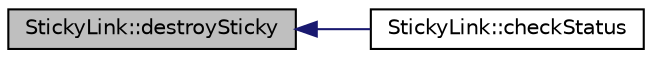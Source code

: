 digraph G
{
  edge [fontname="Helvetica",fontsize="10",labelfontname="Helvetica",labelfontsize="10"];
  node [fontname="Helvetica",fontsize="10",shape=record];
  rankdir="LR";
  Node1 [label="StickyLink::destroySticky",height=0.2,width=0.4,color="black", fillcolor="grey75", style="filled" fontcolor="black"];
  Node1 -> Node2 [dir="back",color="midnightblue",fontsize="10",style="solid",fontname="Helvetica"];
  Node2 [label="StickyLink::checkStatus",height=0.2,width=0.4,color="black", fillcolor="white", style="filled",URL="$classStickyLink.html#aad4deb0273fb686e650d6707027cd7e0"];
}
